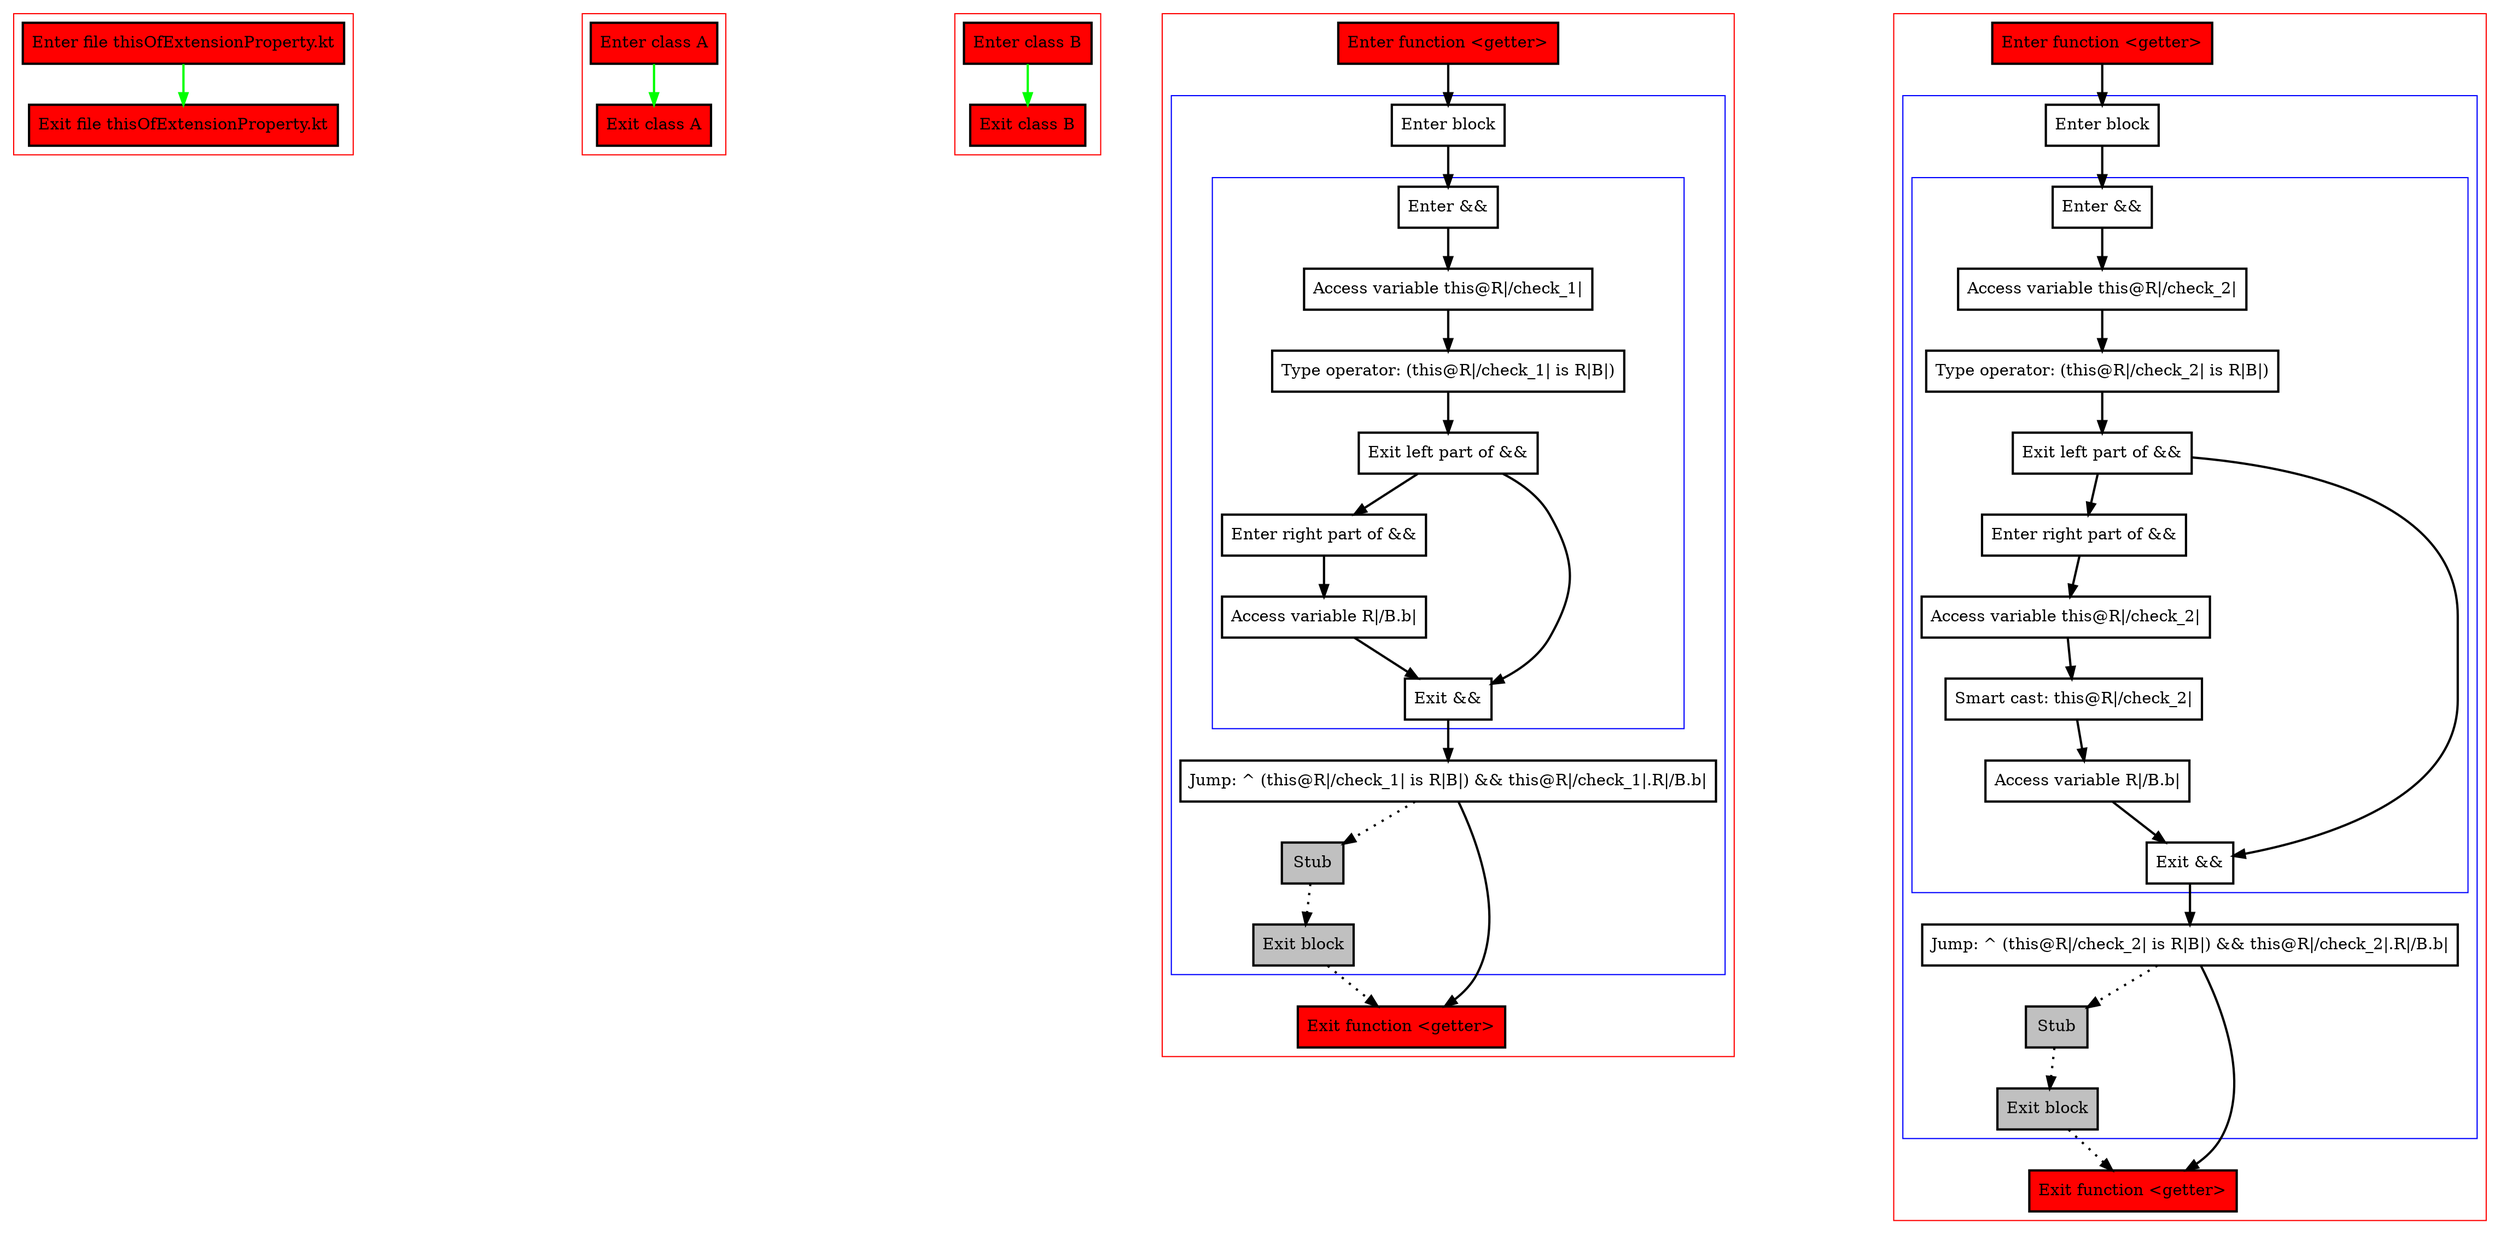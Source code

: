 digraph thisOfExtensionProperty_kt {
    graph [nodesep=3]
    node [shape=box penwidth=2]
    edge [penwidth=2]

    subgraph cluster_0 {
        color=red
        0 [label="Enter file thisOfExtensionProperty.kt" style="filled" fillcolor=red];
        1 [label="Exit file thisOfExtensionProperty.kt" style="filled" fillcolor=red];
    }
    0 -> {1} [color=green];

    subgraph cluster_1 {
        color=red
        2 [label="Enter class A" style="filled" fillcolor=red];
        3 [label="Exit class A" style="filled" fillcolor=red];
    }
    2 -> {3} [color=green];

    subgraph cluster_2 {
        color=red
        4 [label="Enter class B" style="filled" fillcolor=red];
        5 [label="Exit class B" style="filled" fillcolor=red];
    }
    4 -> {5} [color=green];

    subgraph cluster_3 {
        color=red
        6 [label="Enter function <getter>" style="filled" fillcolor=red];
        subgraph cluster_4 {
            color=blue
            7 [label="Enter block"];
            subgraph cluster_5 {
                color=blue
                8 [label="Enter &&"];
                9 [label="Access variable this@R|/check_1|"];
                10 [label="Type operator: (this@R|/check_1| is R|B|)"];
                11 [label="Exit left part of &&"];
                12 [label="Enter right part of &&"];
                13 [label="Access variable R|/B.b|"];
                14 [label="Exit &&"];
            }
            15 [label="Jump: ^ (this@R|/check_1| is R|B|) && this@R|/check_1|.R|/B.b|"];
            16 [label="Stub" style="filled" fillcolor=gray];
            17 [label="Exit block" style="filled" fillcolor=gray];
        }
        18 [label="Exit function <getter>" style="filled" fillcolor=red];
    }
    6 -> {7};
    7 -> {8};
    8 -> {9};
    9 -> {10};
    10 -> {11};
    11 -> {12 14};
    12 -> {13};
    13 -> {14};
    14 -> {15};
    15 -> {18};
    15 -> {16} [style=dotted];
    16 -> {17} [style=dotted];
    17 -> {18} [style=dotted];

    subgraph cluster_6 {
        color=red
        19 [label="Enter function <getter>" style="filled" fillcolor=red];
        subgraph cluster_7 {
            color=blue
            20 [label="Enter block"];
            subgraph cluster_8 {
                color=blue
                21 [label="Enter &&"];
                22 [label="Access variable this@R|/check_2|"];
                23 [label="Type operator: (this@R|/check_2| is R|B|)"];
                24 [label="Exit left part of &&"];
                25 [label="Enter right part of &&"];
                26 [label="Access variable this@R|/check_2|"];
                27 [label="Smart cast: this@R|/check_2|"];
                28 [label="Access variable R|/B.b|"];
                29 [label="Exit &&"];
            }
            30 [label="Jump: ^ (this@R|/check_2| is R|B|) && this@R|/check_2|.R|/B.b|"];
            31 [label="Stub" style="filled" fillcolor=gray];
            32 [label="Exit block" style="filled" fillcolor=gray];
        }
        33 [label="Exit function <getter>" style="filled" fillcolor=red];
    }
    19 -> {20};
    20 -> {21};
    21 -> {22};
    22 -> {23};
    23 -> {24};
    24 -> {25 29};
    25 -> {26};
    26 -> {27};
    27 -> {28};
    28 -> {29};
    29 -> {30};
    30 -> {33};
    30 -> {31} [style=dotted];
    31 -> {32} [style=dotted];
    32 -> {33} [style=dotted];

}
